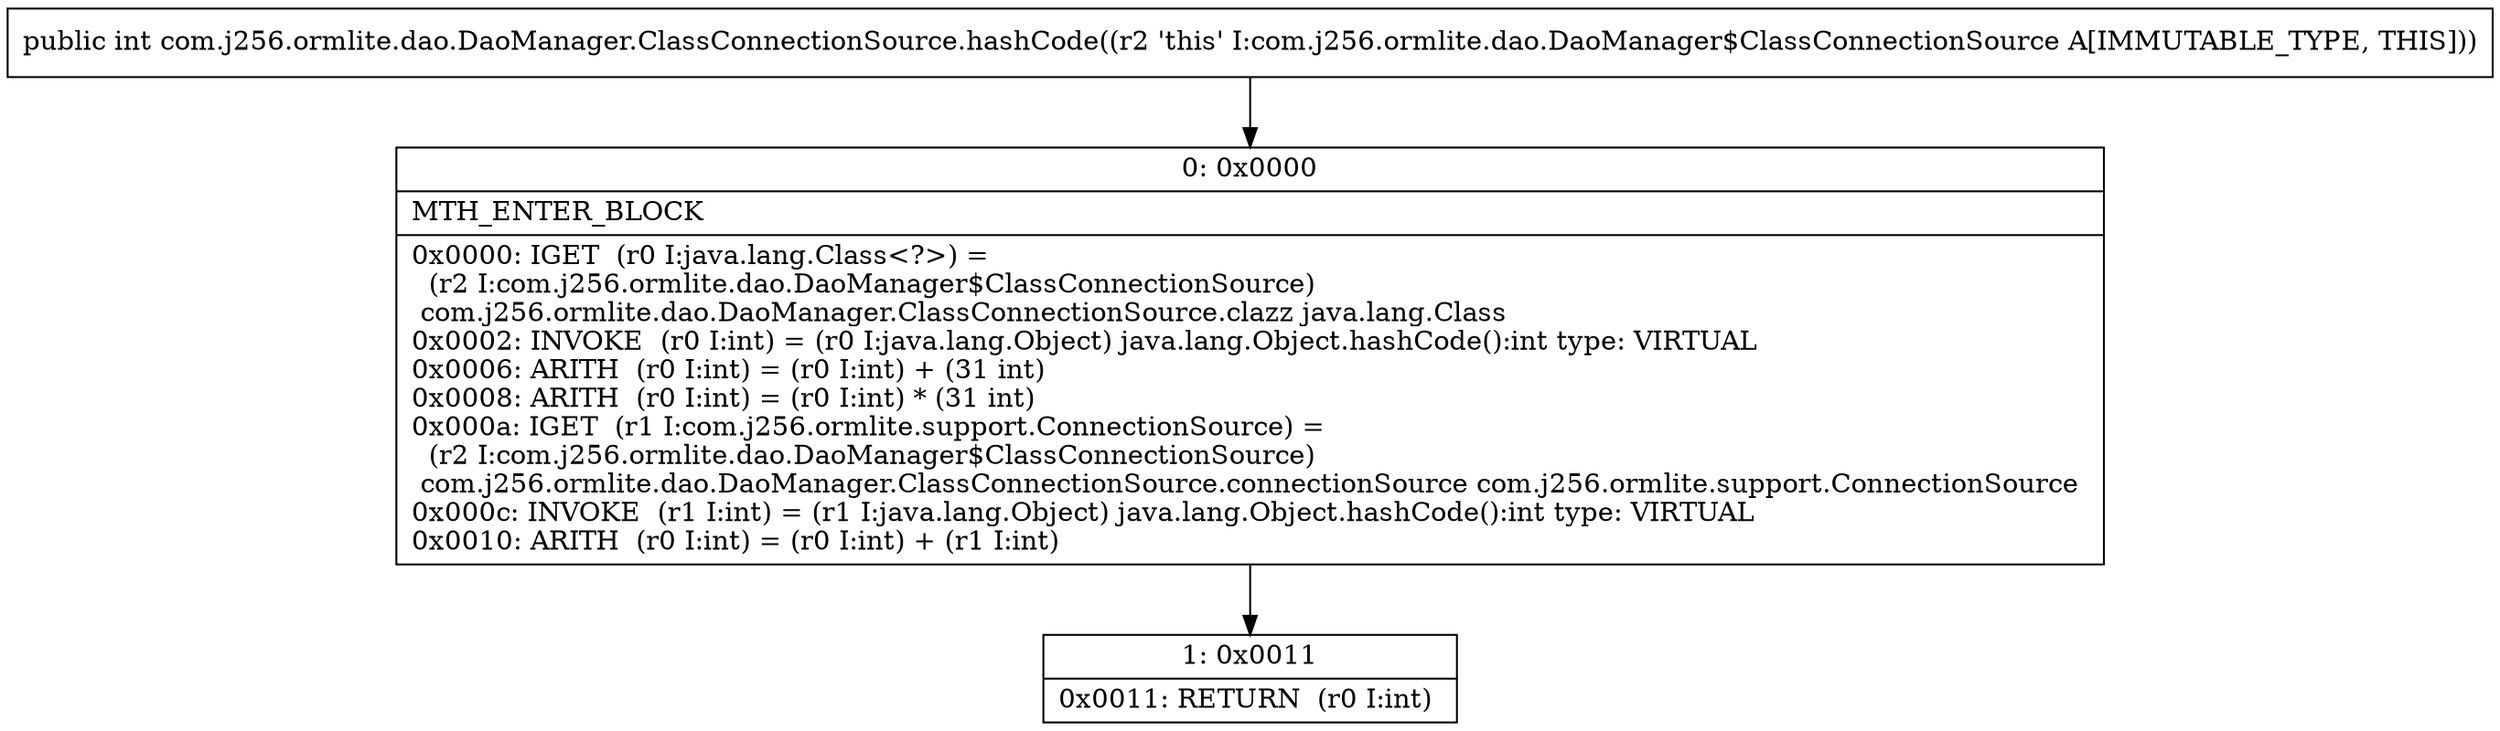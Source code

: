 digraph "CFG forcom.j256.ormlite.dao.DaoManager.ClassConnectionSource.hashCode()I" {
Node_0 [shape=record,label="{0\:\ 0x0000|MTH_ENTER_BLOCK\l|0x0000: IGET  (r0 I:java.lang.Class\<?\>) = \l  (r2 I:com.j256.ormlite.dao.DaoManager$ClassConnectionSource)\l com.j256.ormlite.dao.DaoManager.ClassConnectionSource.clazz java.lang.Class \l0x0002: INVOKE  (r0 I:int) = (r0 I:java.lang.Object) java.lang.Object.hashCode():int type: VIRTUAL \l0x0006: ARITH  (r0 I:int) = (r0 I:int) + (31 int) \l0x0008: ARITH  (r0 I:int) = (r0 I:int) * (31 int) \l0x000a: IGET  (r1 I:com.j256.ormlite.support.ConnectionSource) = \l  (r2 I:com.j256.ormlite.dao.DaoManager$ClassConnectionSource)\l com.j256.ormlite.dao.DaoManager.ClassConnectionSource.connectionSource com.j256.ormlite.support.ConnectionSource \l0x000c: INVOKE  (r1 I:int) = (r1 I:java.lang.Object) java.lang.Object.hashCode():int type: VIRTUAL \l0x0010: ARITH  (r0 I:int) = (r0 I:int) + (r1 I:int) \l}"];
Node_1 [shape=record,label="{1\:\ 0x0011|0x0011: RETURN  (r0 I:int) \l}"];
MethodNode[shape=record,label="{public int com.j256.ormlite.dao.DaoManager.ClassConnectionSource.hashCode((r2 'this' I:com.j256.ormlite.dao.DaoManager$ClassConnectionSource A[IMMUTABLE_TYPE, THIS])) }"];
MethodNode -> Node_0;
Node_0 -> Node_1;
}

